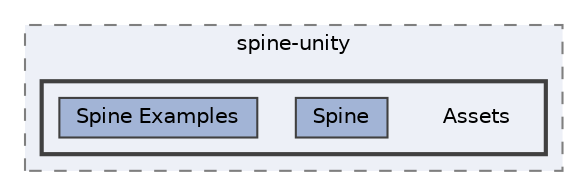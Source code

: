 digraph "external/spine-runtimes/spine-unity/Assets"
{
 // LATEX_PDF_SIZE
  bgcolor="transparent";
  edge [fontname=Helvetica,fontsize=10,labelfontname=Helvetica,labelfontsize=10];
  node [fontname=Helvetica,fontsize=10,shape=box,height=0.2,width=0.4];
  compound=true
  subgraph clusterdir_a1f2ad573ba74901752e5749b2556683 {
    graph [ bgcolor="#edf0f7", pencolor="grey50", label="spine-unity", fontname=Helvetica,fontsize=10 style="filled,dashed", URL="dir_a1f2ad573ba74901752e5749b2556683.html",tooltip=""]
  subgraph clusterdir_9e8ae169cd0bc0488b9ec4d2aa48b5f5 {
    graph [ bgcolor="#edf0f7", pencolor="grey25", label="", fontname=Helvetica,fontsize=10 style="filled,bold", URL="dir_9e8ae169cd0bc0488b9ec4d2aa48b5f5.html",tooltip=""]
    dir_9e8ae169cd0bc0488b9ec4d2aa48b5f5 [shape=plaintext, label="Assets"];
  dir_db965a9ef8844c370c23e06c37a269fc [label="Spine", fillcolor="#a2b4d6", color="grey25", style="filled", URL="dir_db965a9ef8844c370c23e06c37a269fc.html",tooltip=""];
  dir_ecab22242044ec038393354c8456eb1c [label="Spine Examples", fillcolor="#a2b4d6", color="grey25", style="filled", URL="dir_ecab22242044ec038393354c8456eb1c.html",tooltip=""];
  }
  }
}
